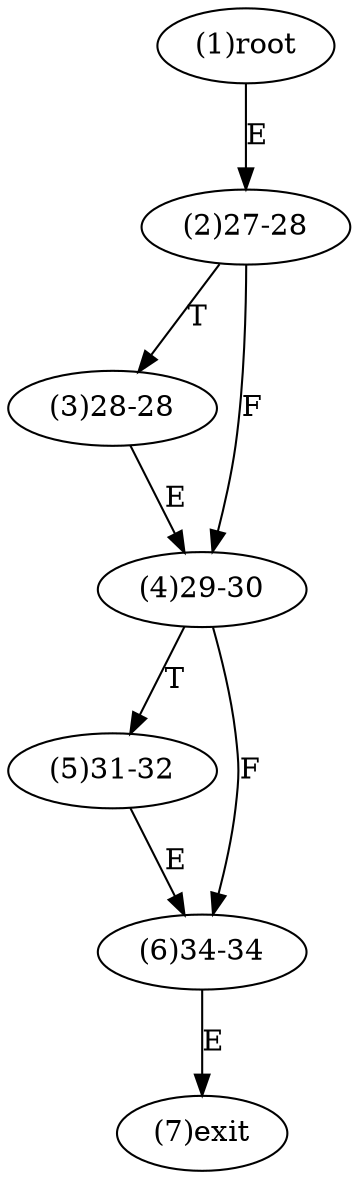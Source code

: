 digraph "" { 
1[ label="(1)root"];
2[ label="(2)27-28"];
3[ label="(3)28-28"];
4[ label="(4)29-30"];
5[ label="(5)31-32"];
6[ label="(6)34-34"];
7[ label="(7)exit"];
1->2[ label="E"];
2->4[ label="F"];
2->3[ label="T"];
3->4[ label="E"];
4->6[ label="F"];
4->5[ label="T"];
5->6[ label="E"];
6->7[ label="E"];
}